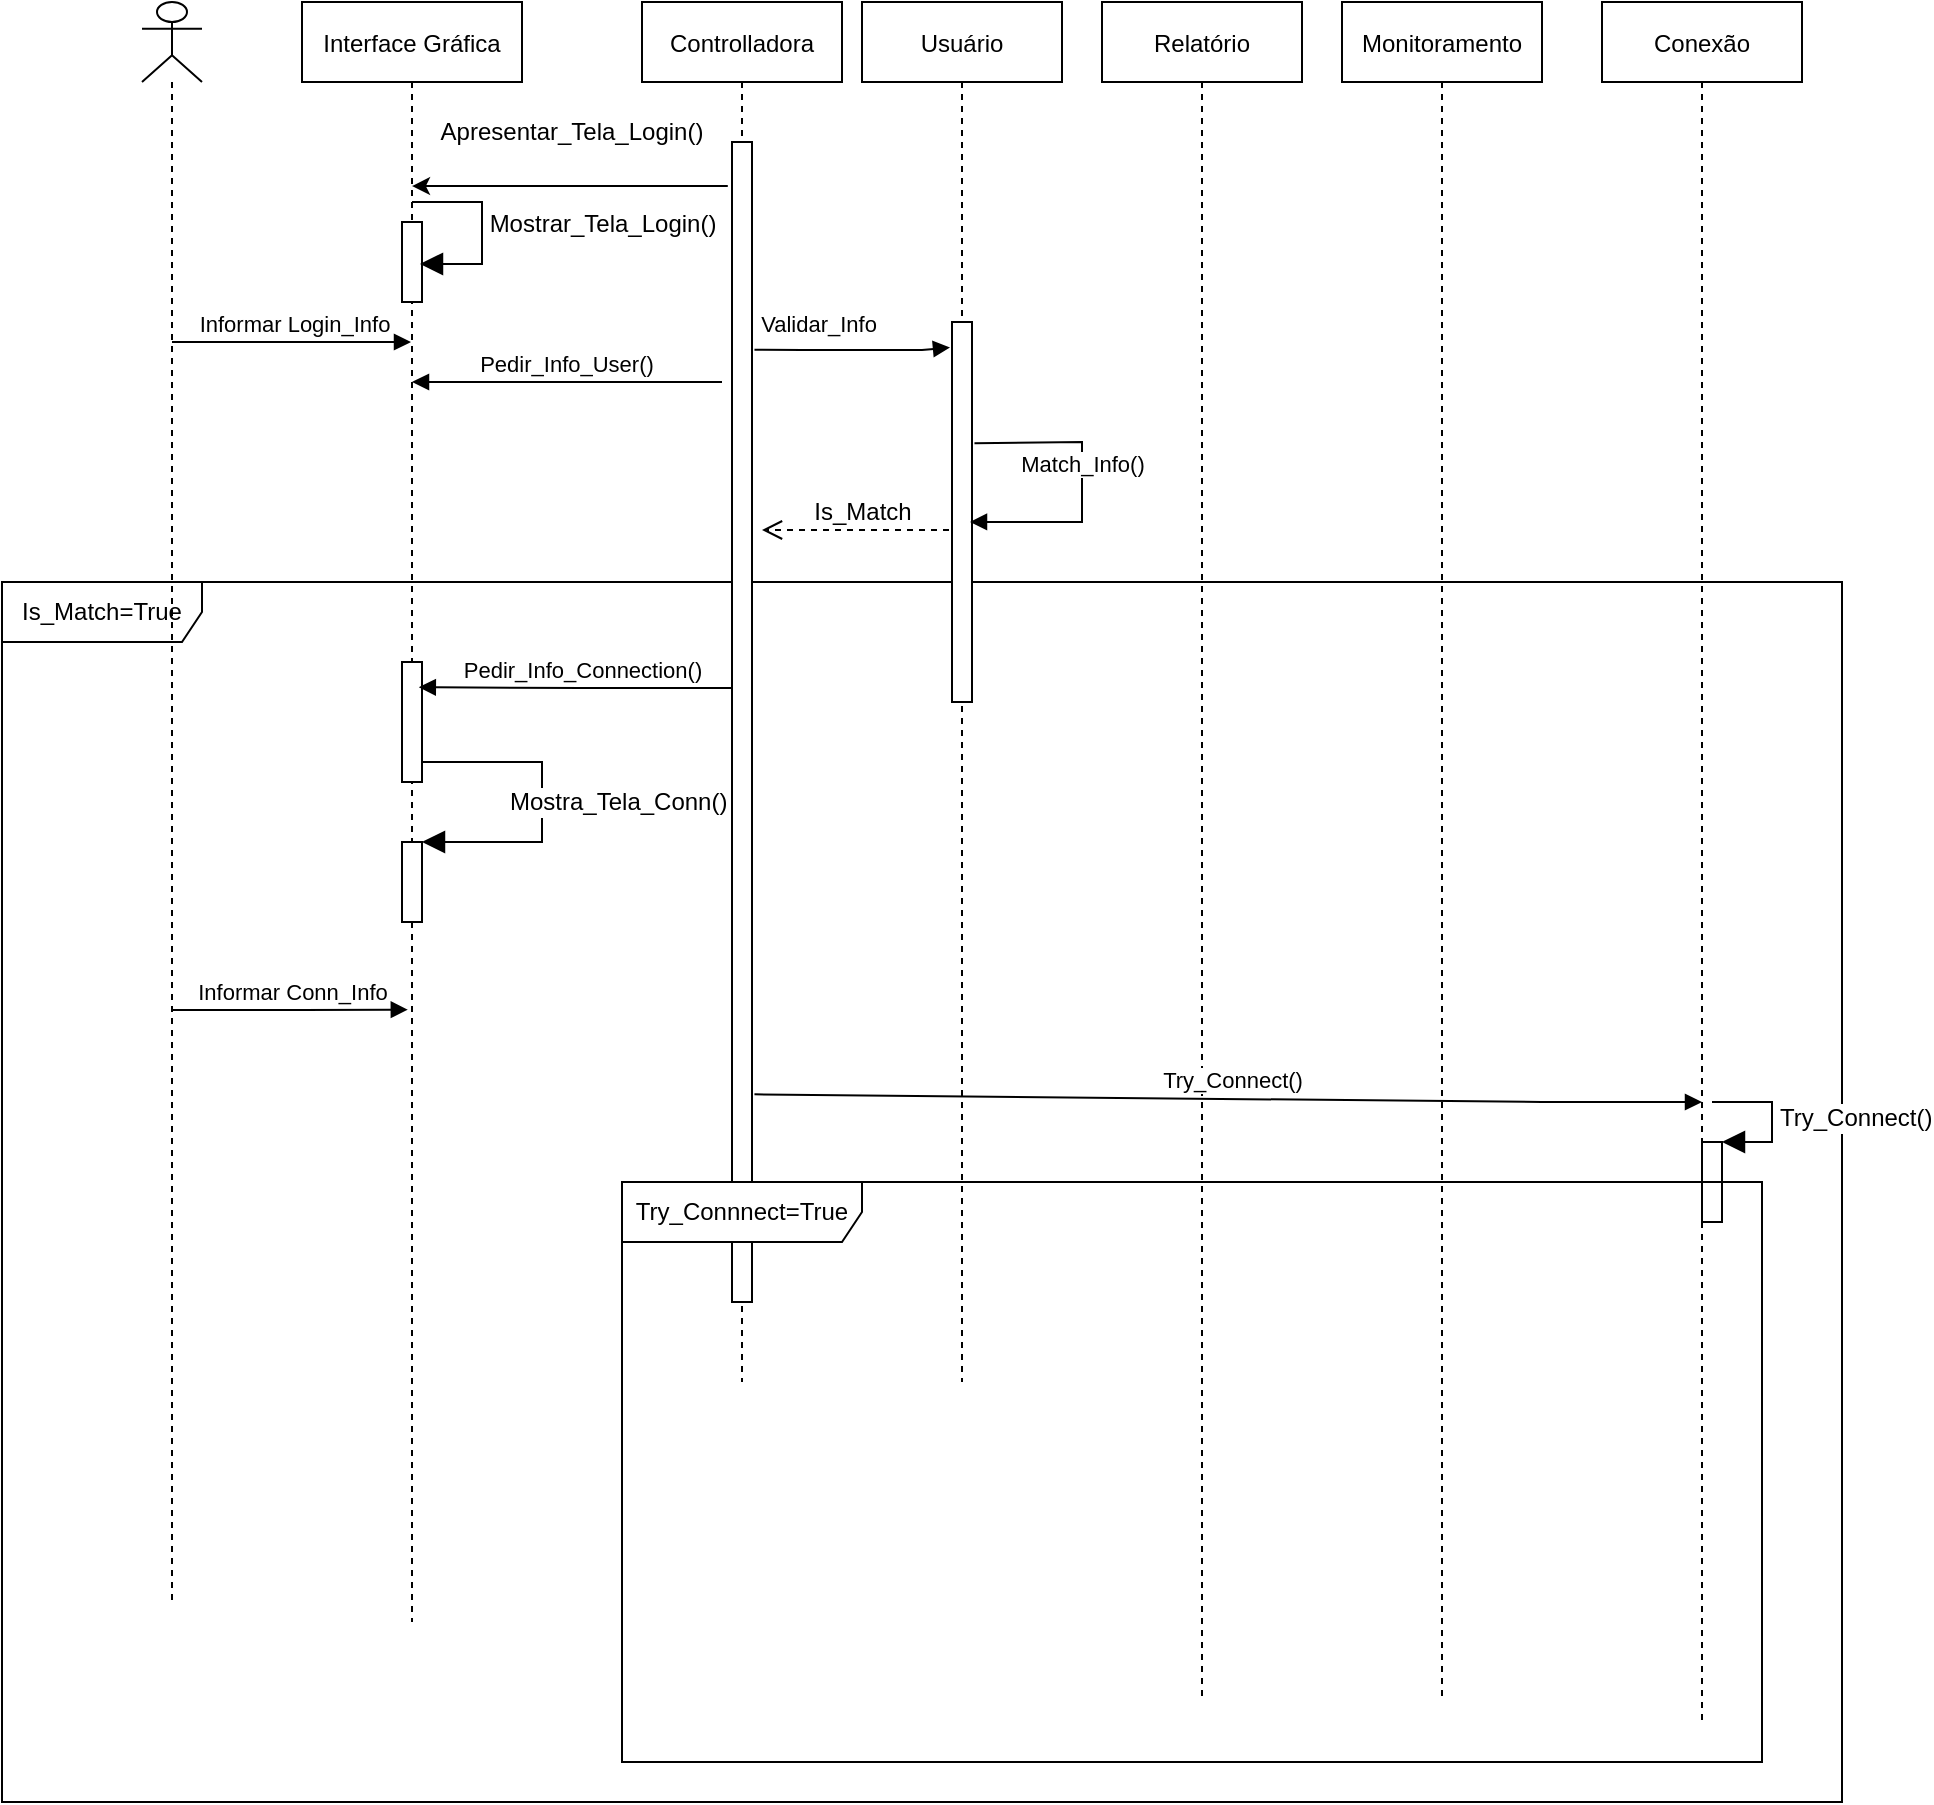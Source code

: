 <mxfile version="18.2.0" type="github">
  <diagram id="kgpKYQtTHZ0yAKxKKP6v" name="Page-1">
    <mxGraphModel dx="1952" dy="702" grid="1" gridSize="10" guides="1" tooltips="1" connect="1" arrows="1" fold="1" page="1" pageScale="1" pageWidth="850" pageHeight="1100" math="0" shadow="0">
      <root>
        <mxCell id="0" />
        <mxCell id="1" parent="0" />
        <mxCell id="xP-hb2XU_FQtIUq24eOt-24" value="Is_Match=True" style="shape=umlFrame;whiteSpace=wrap;html=1;fontSize=12;width=100;height=30;" vertex="1" parent="1">
          <mxGeometry x="-40" y="370" width="920" height="610" as="geometry" />
        </mxCell>
        <mxCell id="xP-hb2XU_FQtIUq24eOt-23" value="Is_Match" style="html=1;verticalAlign=bottom;endArrow=open;dashed=1;endSize=8;rounded=0;fontSize=12;jumpSize=7;" edge="1" parent="1" source="3nuBFxr9cyL0pnOWT2aG-1">
          <mxGeometry relative="1" as="geometry">
            <mxPoint x="440" y="344" as="sourcePoint" />
            <mxPoint x="340" y="344" as="targetPoint" />
          </mxGeometry>
        </mxCell>
        <mxCell id="2Xy8IfETkB2u2KYDWDdc-2" value="Interface Gráfica" style="shape=umlLifeline;perimeter=lifelinePerimeter;container=1;collapsible=0;recursiveResize=0;rounded=0;shadow=0;strokeWidth=1;" parent="1" vertex="1">
          <mxGeometry x="110" y="80" width="110" height="810" as="geometry" />
        </mxCell>
        <mxCell id="xP-hb2XU_FQtIUq24eOt-10" value="" style="html=1;points=[];perimeter=orthogonalPerimeter;fontSize=12;" vertex="1" parent="2Xy8IfETkB2u2KYDWDdc-2">
          <mxGeometry x="50" y="110" width="10" height="40" as="geometry" />
        </mxCell>
        <mxCell id="xP-hb2XU_FQtIUq24eOt-13" value="Mostrar_Tela_Login()" style="html=1;verticalAlign=bottom;endArrow=block;rounded=0;fontSize=12;endSize=9;jumpSize=7;entryX=0.9;entryY=0.525;entryDx=0;entryDy=0;entryPerimeter=0;" edge="1" parent="2Xy8IfETkB2u2KYDWDdc-2" target="xP-hb2XU_FQtIUq24eOt-10">
          <mxGeometry x="0.134" y="60" width="80" relative="1" as="geometry">
            <mxPoint x="55" y="100" as="sourcePoint" />
            <mxPoint x="420" y="170" as="targetPoint" />
            <Array as="points">
              <mxPoint x="90" y="100" />
              <mxPoint x="90" y="131" />
            </Array>
            <mxPoint as="offset" />
          </mxGeometry>
        </mxCell>
        <mxCell id="xP-hb2XU_FQtIUq24eOt-26" value="" style="html=1;points=[];perimeter=orthogonalPerimeter;fontSize=12;" vertex="1" parent="2Xy8IfETkB2u2KYDWDdc-2">
          <mxGeometry x="50" y="330" width="10" height="60" as="geometry" />
        </mxCell>
        <mxCell id="xP-hb2XU_FQtIUq24eOt-31" value="" style="html=1;points=[];perimeter=orthogonalPerimeter;fontSize=12;" vertex="1" parent="2Xy8IfETkB2u2KYDWDdc-2">
          <mxGeometry x="50" y="420" width="10" height="40" as="geometry" />
        </mxCell>
        <mxCell id="xP-hb2XU_FQtIUq24eOt-32" value="Mostra_Tela_Conn()" style="edgeStyle=orthogonalEdgeStyle;html=1;align=left;spacingLeft=2;endArrow=block;rounded=0;entryX=1;entryY=0;fontSize=12;endSize=9;jumpSize=7;exitX=1;exitY=0.833;exitDx=0;exitDy=0;exitPerimeter=0;" edge="1" target="xP-hb2XU_FQtIUq24eOt-31" parent="2Xy8IfETkB2u2KYDWDdc-2" source="xP-hb2XU_FQtIUq24eOt-26">
          <mxGeometry x="0.5" y="-20" relative="1" as="geometry">
            <mxPoint x="70" y="380" as="sourcePoint" />
            <Array as="points">
              <mxPoint x="120" y="380" />
              <mxPoint x="120" y="420" />
            </Array>
            <mxPoint as="offset" />
          </mxGeometry>
        </mxCell>
        <mxCell id="3nuBFxr9cyL0pnOWT2aG-1" value="Usuário" style="shape=umlLifeline;perimeter=lifelinePerimeter;container=1;collapsible=0;recursiveResize=0;rounded=0;shadow=0;strokeWidth=1;" parent="1" vertex="1">
          <mxGeometry x="390" y="80" width="100" height="690" as="geometry" />
        </mxCell>
        <mxCell id="xP-hb2XU_FQtIUq24eOt-21" value="" style="html=1;points=[];perimeter=orthogonalPerimeter;fontSize=12;" vertex="1" parent="3nuBFxr9cyL0pnOWT2aG-1">
          <mxGeometry x="45" y="160" width="10" height="190" as="geometry" />
        </mxCell>
        <mxCell id="xP-hb2XU_FQtIUq24eOt-22" value="Match_Info()" style="html=1;verticalAlign=bottom;endArrow=block;rounded=0;fontColor=#000000;entryX=0.901;entryY=0.526;entryDx=0;entryDy=0;entryPerimeter=0;exitX=1.123;exitY=0.319;exitDx=0;exitDy=0;exitPerimeter=0;" edge="1" parent="3nuBFxr9cyL0pnOWT2aG-1" source="xP-hb2XU_FQtIUq24eOt-21" target="xP-hb2XU_FQtIUq24eOt-21">
          <mxGeometry x="-0.015" width="80" relative="1" as="geometry">
            <mxPoint x="-43.77" y="183.86" as="sourcePoint" />
            <mxPoint x="54.01" y="182.73" as="targetPoint" />
            <Array as="points">
              <mxPoint x="110" y="220" />
              <mxPoint x="110" y="260" />
            </Array>
            <mxPoint as="offset" />
          </mxGeometry>
        </mxCell>
        <mxCell id="3nuBFxr9cyL0pnOWT2aG-5" value="Conexão" style="shape=umlLifeline;perimeter=lifelinePerimeter;container=1;collapsible=0;recursiveResize=0;rounded=0;shadow=0;strokeWidth=1;" parent="1" vertex="1">
          <mxGeometry x="760" y="80" width="100" height="860" as="geometry" />
        </mxCell>
        <mxCell id="xP-hb2XU_FQtIUq24eOt-36" value="" style="html=1;points=[];perimeter=orthogonalPerimeter;fontSize=12;" vertex="1" parent="3nuBFxr9cyL0pnOWT2aG-5">
          <mxGeometry x="50" y="570" width="10" height="40" as="geometry" />
        </mxCell>
        <mxCell id="xP-hb2XU_FQtIUq24eOt-37" value="Try_Connect()" style="edgeStyle=orthogonalEdgeStyle;html=1;align=left;spacingLeft=2;endArrow=block;rounded=0;entryX=1;entryY=0;fontSize=12;endSize=9;jumpSize=7;" edge="1" target="xP-hb2XU_FQtIUq24eOt-36" parent="3nuBFxr9cyL0pnOWT2aG-5">
          <mxGeometry relative="1" as="geometry">
            <mxPoint x="55" y="550" as="sourcePoint" />
            <Array as="points">
              <mxPoint x="85" y="550" />
            </Array>
          </mxGeometry>
        </mxCell>
        <mxCell id="2Xy8IfETkB2u2KYDWDdc-3" value="Relatório" style="shape=umlLifeline;perimeter=lifelinePerimeter;container=1;collapsible=0;recursiveResize=0;rounded=0;shadow=0;strokeWidth=1;" parent="1" vertex="1">
          <mxGeometry x="510" y="80" width="100" height="850" as="geometry" />
        </mxCell>
        <mxCell id="2Xy8IfETkB2u2KYDWDdc-4" value="Monitoramento" style="shape=umlLifeline;perimeter=lifelinePerimeter;container=1;collapsible=0;recursiveResize=0;rounded=0;shadow=0;strokeWidth=1;" parent="1" vertex="1">
          <mxGeometry x="630" y="80" width="100" height="850" as="geometry" />
        </mxCell>
        <mxCell id="2Xy8IfETkB2u2KYDWDdc-5" value="Controlladora" style="shape=umlLifeline;perimeter=lifelinePerimeter;container=1;collapsible=0;recursiveResize=0;rounded=0;shadow=0;strokeWidth=1;" parent="1" vertex="1">
          <mxGeometry x="280" y="80" width="100" height="690" as="geometry" />
        </mxCell>
        <mxCell id="xP-hb2XU_FQtIUq24eOt-16" value="" style="html=1;points=[];perimeter=orthogonalPerimeter;fontSize=12;" vertex="1" parent="2Xy8IfETkB2u2KYDWDdc-5">
          <mxGeometry x="45" y="70" width="10" height="580" as="geometry" />
        </mxCell>
        <mxCell id="2Xy8IfETkB2u2KYDWDdc-6" value="" style="endArrow=classic;html=1;rounded=0;exitX=-0.21;exitY=0.038;exitDx=0;exitDy=0;exitPerimeter=0;" parent="1" source="xP-hb2XU_FQtIUq24eOt-16" target="2Xy8IfETkB2u2KYDWDdc-2" edge="1">
          <mxGeometry width="50" height="50" relative="1" as="geometry">
            <mxPoint x="400" y="340" as="sourcePoint" />
            <mxPoint x="450" y="290" as="targetPoint" />
          </mxGeometry>
        </mxCell>
        <mxCell id="2Xy8IfETkB2u2KYDWDdc-7" value="Apresentar_Tela_Login()" style="text;html=1;strokeColor=none;fillColor=none;align=center;verticalAlign=middle;whiteSpace=wrap;rounded=0;" parent="1" vertex="1">
          <mxGeometry x="190" y="130" width="110" height="30" as="geometry" />
        </mxCell>
        <mxCell id="2Xy8IfETkB2u2KYDWDdc-11" value="" style="shape=umlLifeline;participant=umlActor;perimeter=lifelinePerimeter;whiteSpace=wrap;html=1;container=1;collapsible=0;recursiveResize=0;verticalAlign=top;spacingTop=36;outlineConnect=0;" parent="1" vertex="1">
          <mxGeometry x="30" y="80" width="30" height="800" as="geometry" />
        </mxCell>
        <mxCell id="xP-hb2XU_FQtIUq24eOt-15" value="Informar Login_Info" style="html=1;verticalAlign=bottom;endArrow=block;rounded=0;fontColor=#000000;" edge="1" parent="1" source="2Xy8IfETkB2u2KYDWDdc-11" target="2Xy8IfETkB2u2KYDWDdc-2">
          <mxGeometry x="0.009" width="80" relative="1" as="geometry">
            <mxPoint x="700" y="420" as="sourcePoint" />
            <mxPoint x="980" y="64" as="targetPoint" />
            <Array as="points">
              <mxPoint x="130" y="250" />
            </Array>
            <mxPoint as="offset" />
          </mxGeometry>
        </mxCell>
        <mxCell id="xP-hb2XU_FQtIUq24eOt-19" value="Pedir_Info_User()" style="html=1;verticalAlign=bottom;endArrow=block;rounded=0;fontColor=#000000;" edge="1" parent="1" target="2Xy8IfETkB2u2KYDWDdc-2">
          <mxGeometry x="0.009" width="80" relative="1" as="geometry">
            <mxPoint x="320" y="270" as="sourcePoint" />
            <mxPoint x="164.5" y="260" as="targetPoint" />
            <Array as="points">
              <mxPoint x="210" y="270" />
            </Array>
            <mxPoint as="offset" />
          </mxGeometry>
        </mxCell>
        <mxCell id="xP-hb2XU_FQtIUq24eOt-20" value="Validar_Info" style="html=1;verticalAlign=bottom;endArrow=block;rounded=0;fontColor=#000000;exitX=0.123;exitY=0.494;exitDx=0;exitDy=0;exitPerimeter=0;entryX=-0.099;entryY=0.067;entryDx=0;entryDy=0;entryPerimeter=0;" edge="1" parent="1" target="xP-hb2XU_FQtIUq24eOt-21">
          <mxGeometry x="-0.351" y="4" width="80" relative="1" as="geometry">
            <mxPoint x="336.23" y="253.86" as="sourcePoint" />
            <mxPoint x="450" y="250" as="targetPoint" />
            <Array as="points">
              <mxPoint x="360" y="254" />
              <mxPoint x="420" y="254" />
            </Array>
            <mxPoint as="offset" />
          </mxGeometry>
        </mxCell>
        <mxCell id="xP-hb2XU_FQtIUq24eOt-25" value="Pedir_Info_Connection()" style="html=1;verticalAlign=bottom;endArrow=block;rounded=0;fontColor=#000000;entryX=0.531;entryY=0.423;entryDx=0;entryDy=0;entryPerimeter=0;" edge="1" parent="1" source="xP-hb2XU_FQtIUq24eOt-16" target="2Xy8IfETkB2u2KYDWDdc-2">
          <mxGeometry x="-0.042" width="80" relative="1" as="geometry">
            <mxPoint x="330" y="280" as="sourcePoint" />
            <mxPoint x="174.5" y="280" as="targetPoint" />
            <Array as="points">
              <mxPoint x="250" y="423" />
            </Array>
            <mxPoint as="offset" />
          </mxGeometry>
        </mxCell>
        <mxCell id="xP-hb2XU_FQtIUq24eOt-33" value="Informar Conn_Info" style="html=1;verticalAlign=bottom;endArrow=block;rounded=0;fontColor=#000000;entryX=0.481;entryY=0.622;entryDx=0;entryDy=0;entryPerimeter=0;" edge="1" parent="1" source="2Xy8IfETkB2u2KYDWDdc-11" target="2Xy8IfETkB2u2KYDWDdc-2">
          <mxGeometry x="0.009" width="80" relative="1" as="geometry">
            <mxPoint x="54.5" y="260" as="sourcePoint" />
            <mxPoint x="174.5" y="260" as="targetPoint" />
            <Array as="points">
              <mxPoint x="110" y="584" />
            </Array>
            <mxPoint as="offset" />
          </mxGeometry>
        </mxCell>
        <mxCell id="xP-hb2XU_FQtIUq24eOt-35" value="Try_Connect()" style="html=1;verticalAlign=bottom;endArrow=block;rounded=0;fontColor=#000000;exitX=1.123;exitY=0.821;exitDx=0;exitDy=0;exitPerimeter=0;" edge="1" parent="1" source="xP-hb2XU_FQtIUq24eOt-16">
          <mxGeometry x="0.009" width="80" relative="1" as="geometry">
            <mxPoint x="54.5" y="594" as="sourcePoint" />
            <mxPoint x="810" y="630" as="targetPoint" />
            <Array as="points">
              <mxPoint x="730" y="630" />
            </Array>
            <mxPoint as="offset" />
          </mxGeometry>
        </mxCell>
        <mxCell id="xP-hb2XU_FQtIUq24eOt-38" value="Try_Connnect=True" style="shape=umlFrame;whiteSpace=wrap;html=1;fontSize=12;width=120;height=30;" vertex="1" parent="1">
          <mxGeometry x="270" y="670" width="570" height="290" as="geometry" />
        </mxCell>
      </root>
    </mxGraphModel>
  </diagram>
</mxfile>
